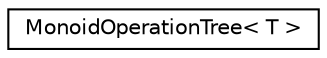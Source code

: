 digraph "Graphical Class Hierarchy"
{
 // LATEX_PDF_SIZE
  edge [fontname="Helvetica",fontsize="10",labelfontname="Helvetica",labelfontsize="10"];
  node [fontname="Helvetica",fontsize="10",shape=record];
  rankdir="LR";
  Node0 [label="MonoidOperationTree\< T \>",height=0.2,width=0.4,color="black", fillcolor="white", style="filled",URL="$classoperations__research_1_1_monoid_operation_tree.html",tooltip=" "];
}
